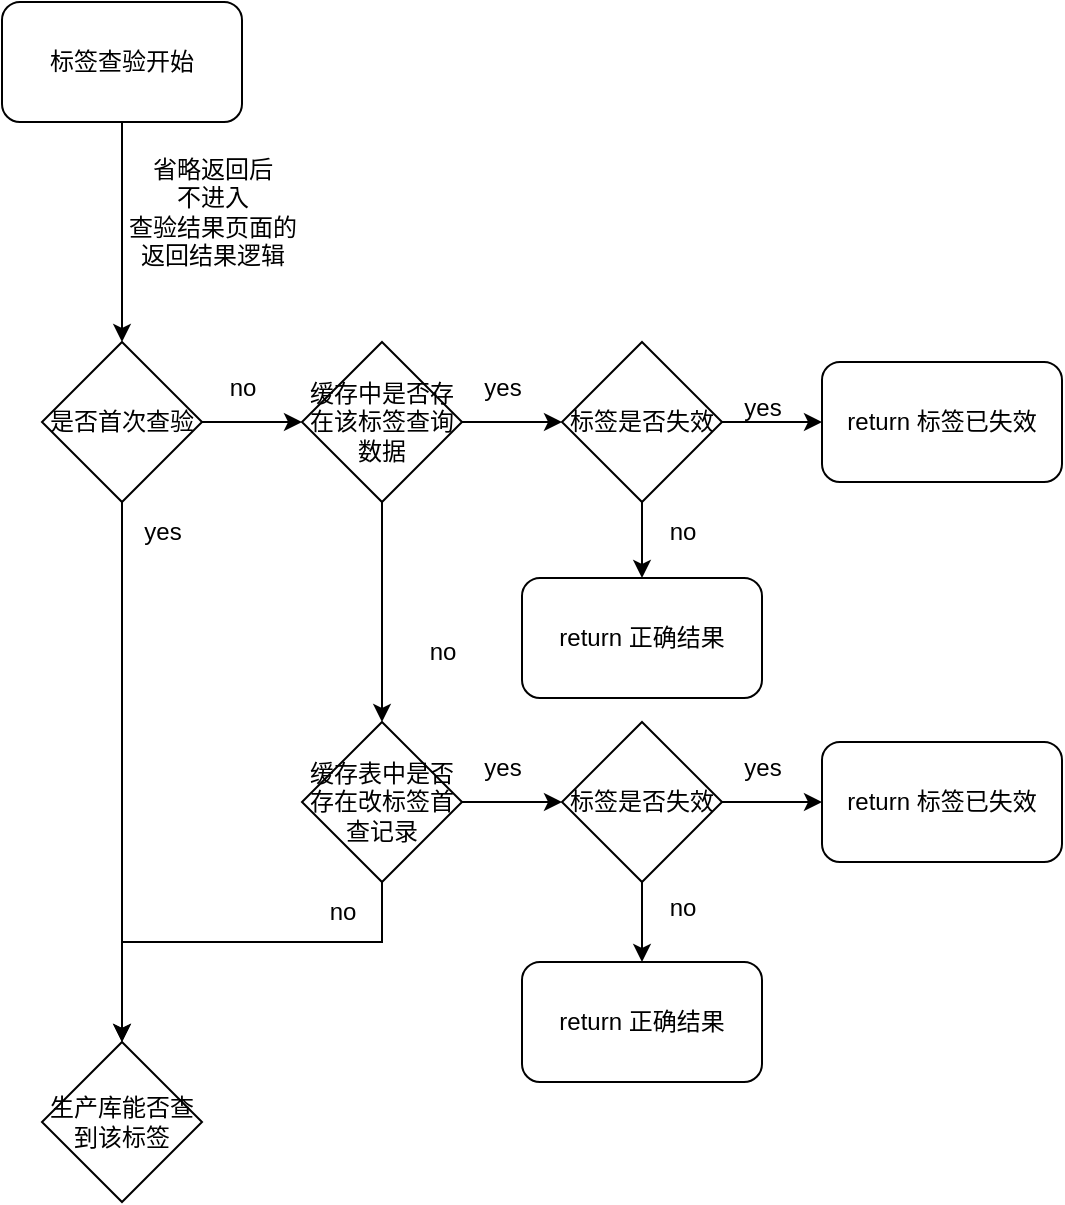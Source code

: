 <mxfile version="24.9.2">
  <diagram name="第 1 页" id="lSiaTIj4OIuvE5RLfEA7">
    <mxGraphModel dx="1195" dy="643" grid="1" gridSize="10" guides="1" tooltips="1" connect="1" arrows="1" fold="1" page="1" pageScale="1" pageWidth="1654" pageHeight="1169" math="0" shadow="0">
      <root>
        <mxCell id="0" />
        <mxCell id="1" parent="0" />
        <mxCell id="-JK384dIuW4JueM-Meeo-14" value="" style="edgeStyle=orthogonalEdgeStyle;rounded=0;orthogonalLoop=1;jettySize=auto;html=1;entryX=0.5;entryY=0;entryDx=0;entryDy=0;" edge="1" parent="1" source="-JK384dIuW4JueM-Meeo-12" target="-JK384dIuW4JueM-Meeo-16">
          <mxGeometry relative="1" as="geometry">
            <mxPoint x="600" y="330" as="targetPoint" />
          </mxGeometry>
        </mxCell>
        <mxCell id="-JK384dIuW4JueM-Meeo-12" value="标签查验开始" style="rounded=1;whiteSpace=wrap;html=1;" vertex="1" parent="1">
          <mxGeometry x="540" y="170" width="120" height="60" as="geometry" />
        </mxCell>
        <mxCell id="-JK384dIuW4JueM-Meeo-15" value="省略返回后&lt;div&gt;不进入&lt;div&gt;查验结果页面的&lt;/div&gt;&lt;div&gt;返回结果逻辑&lt;/div&gt;&lt;/div&gt;" style="text;html=1;align=center;verticalAlign=middle;resizable=0;points=[];autosize=1;strokeColor=none;fillColor=none;" vertex="1" parent="1">
          <mxGeometry x="590" y="240" width="110" height="70" as="geometry" />
        </mxCell>
        <mxCell id="-JK384dIuW4JueM-Meeo-18" value="" style="edgeStyle=orthogonalEdgeStyle;rounded=0;orthogonalLoop=1;jettySize=auto;html=1;" edge="1" parent="1" source="-JK384dIuW4JueM-Meeo-16" target="-JK384dIuW4JueM-Meeo-17">
          <mxGeometry relative="1" as="geometry" />
        </mxCell>
        <mxCell id="-JK384dIuW4JueM-Meeo-20" value="" style="edgeStyle=orthogonalEdgeStyle;rounded=0;orthogonalLoop=1;jettySize=auto;html=1;" edge="1" parent="1" source="-JK384dIuW4JueM-Meeo-16" target="-JK384dIuW4JueM-Meeo-19">
          <mxGeometry relative="1" as="geometry" />
        </mxCell>
        <mxCell id="-JK384dIuW4JueM-Meeo-16" value="是否首次查验" style="rhombus;whiteSpace=wrap;html=1;" vertex="1" parent="1">
          <mxGeometry x="560" y="340" width="80" height="80" as="geometry" />
        </mxCell>
        <mxCell id="-JK384dIuW4JueM-Meeo-26" value="" style="edgeStyle=orthogonalEdgeStyle;rounded=0;orthogonalLoop=1;jettySize=auto;html=1;entryX=0;entryY=0.5;entryDx=0;entryDy=0;" edge="1" parent="1" source="-JK384dIuW4JueM-Meeo-17" target="-JK384dIuW4JueM-Meeo-31">
          <mxGeometry relative="1" as="geometry">
            <mxPoint x="827.0" y="380" as="targetPoint" />
          </mxGeometry>
        </mxCell>
        <mxCell id="-JK384dIuW4JueM-Meeo-28" value="" style="edgeStyle=orthogonalEdgeStyle;rounded=0;orthogonalLoop=1;jettySize=auto;html=1;entryX=0.5;entryY=0;entryDx=0;entryDy=0;" edge="1" parent="1" source="-JK384dIuW4JueM-Meeo-17" target="-JK384dIuW4JueM-Meeo-38">
          <mxGeometry relative="1" as="geometry">
            <mxPoint x="730" y="470" as="targetPoint" />
          </mxGeometry>
        </mxCell>
        <mxCell id="-JK384dIuW4JueM-Meeo-17" value="缓存中是否存在该标签查询数据" style="rhombus;whiteSpace=wrap;html=1;" vertex="1" parent="1">
          <mxGeometry x="690" y="340" width="80" height="80" as="geometry" />
        </mxCell>
        <mxCell id="-JK384dIuW4JueM-Meeo-19" value="生产库能否查到该标签" style="rhombus;whiteSpace=wrap;html=1;" vertex="1" parent="1">
          <mxGeometry x="560" y="690" width="80" height="80" as="geometry" />
        </mxCell>
        <mxCell id="-JK384dIuW4JueM-Meeo-21" value="no" style="text;html=1;align=center;verticalAlign=middle;resizable=0;points=[];autosize=1;strokeColor=none;fillColor=none;" vertex="1" parent="1">
          <mxGeometry x="640" y="348" width="40" height="30" as="geometry" />
        </mxCell>
        <mxCell id="-JK384dIuW4JueM-Meeo-22" value="yes" style="text;html=1;align=center;verticalAlign=middle;resizable=0;points=[];autosize=1;strokeColor=none;fillColor=none;" vertex="1" parent="1">
          <mxGeometry x="600" y="420" width="40" height="30" as="geometry" />
        </mxCell>
        <mxCell id="-JK384dIuW4JueM-Meeo-29" value="yes" style="text;html=1;align=center;verticalAlign=middle;resizable=0;points=[];autosize=1;strokeColor=none;fillColor=none;" vertex="1" parent="1">
          <mxGeometry x="770" y="348" width="40" height="30" as="geometry" />
        </mxCell>
        <mxCell id="-JK384dIuW4JueM-Meeo-30" value="no" style="text;html=1;align=center;verticalAlign=middle;resizable=0;points=[];autosize=1;strokeColor=none;fillColor=none;" vertex="1" parent="1">
          <mxGeometry x="740" y="480" width="40" height="30" as="geometry" />
        </mxCell>
        <mxCell id="-JK384dIuW4JueM-Meeo-33" value="" style="edgeStyle=orthogonalEdgeStyle;rounded=0;orthogonalLoop=1;jettySize=auto;html=1;" edge="1" parent="1" source="-JK384dIuW4JueM-Meeo-31" target="-JK384dIuW4JueM-Meeo-32">
          <mxGeometry relative="1" as="geometry" />
        </mxCell>
        <mxCell id="-JK384dIuW4JueM-Meeo-36" value="" style="edgeStyle=orthogonalEdgeStyle;rounded=0;orthogonalLoop=1;jettySize=auto;html=1;" edge="1" parent="1" source="-JK384dIuW4JueM-Meeo-31" target="-JK384dIuW4JueM-Meeo-35">
          <mxGeometry relative="1" as="geometry" />
        </mxCell>
        <mxCell id="-JK384dIuW4JueM-Meeo-31" value="标签是否失效" style="rhombus;whiteSpace=wrap;html=1;" vertex="1" parent="1">
          <mxGeometry x="820" y="340" width="80" height="80" as="geometry" />
        </mxCell>
        <mxCell id="-JK384dIuW4JueM-Meeo-32" value="return 标签已失效" style="rounded=1;whiteSpace=wrap;html=1;" vertex="1" parent="1">
          <mxGeometry x="950" y="350" width="120" height="60" as="geometry" />
        </mxCell>
        <mxCell id="-JK384dIuW4JueM-Meeo-34" value="yes" style="text;html=1;align=center;verticalAlign=middle;resizable=0;points=[];autosize=1;strokeColor=none;fillColor=none;" vertex="1" parent="1">
          <mxGeometry x="900" y="358" width="40" height="30" as="geometry" />
        </mxCell>
        <mxCell id="-JK384dIuW4JueM-Meeo-35" value="return 正确结果" style="rounded=1;whiteSpace=wrap;html=1;" vertex="1" parent="1">
          <mxGeometry x="800" y="458" width="120" height="60" as="geometry" />
        </mxCell>
        <mxCell id="-JK384dIuW4JueM-Meeo-37" value="no" style="text;html=1;align=center;verticalAlign=middle;resizable=0;points=[];autosize=1;strokeColor=none;fillColor=none;" vertex="1" parent="1">
          <mxGeometry x="860" y="420" width="40" height="30" as="geometry" />
        </mxCell>
        <mxCell id="-JK384dIuW4JueM-Meeo-40" value="" style="edgeStyle=orthogonalEdgeStyle;rounded=0;orthogonalLoop=1;jettySize=auto;html=1;entryX=0;entryY=0.5;entryDx=0;entryDy=0;" edge="1" parent="1" source="-JK384dIuW4JueM-Meeo-38" target="-JK384dIuW4JueM-Meeo-43">
          <mxGeometry relative="1" as="geometry">
            <mxPoint x="830" y="570" as="targetPoint" />
          </mxGeometry>
        </mxCell>
        <mxCell id="-JK384dIuW4JueM-Meeo-56" value="" style="edgeStyle=orthogonalEdgeStyle;rounded=0;orthogonalLoop=1;jettySize=auto;html=1;entryX=0.5;entryY=0;entryDx=0;entryDy=0;exitX=0.5;exitY=1;exitDx=0;exitDy=0;" edge="1" parent="1" source="-JK384dIuW4JueM-Meeo-38" target="-JK384dIuW4JueM-Meeo-19">
          <mxGeometry relative="1" as="geometry">
            <mxPoint x="630" y="570" as="targetPoint" />
            <Array as="points">
              <mxPoint x="730" y="640" />
              <mxPoint x="600" y="640" />
            </Array>
          </mxGeometry>
        </mxCell>
        <mxCell id="-JK384dIuW4JueM-Meeo-38" value="缓存表中是否存在改标签首查记录" style="rhombus;whiteSpace=wrap;html=1;" vertex="1" parent="1">
          <mxGeometry x="690" y="530" width="80" height="80" as="geometry" />
        </mxCell>
        <mxCell id="-JK384dIuW4JueM-Meeo-42" value="yes" style="text;html=1;align=center;verticalAlign=middle;resizable=0;points=[];autosize=1;strokeColor=none;fillColor=none;" vertex="1" parent="1">
          <mxGeometry x="770" y="538" width="40" height="30" as="geometry" />
        </mxCell>
        <mxCell id="-JK384dIuW4JueM-Meeo-45" value="" style="edgeStyle=orthogonalEdgeStyle;rounded=0;orthogonalLoop=1;jettySize=auto;html=1;" edge="1" parent="1" source="-JK384dIuW4JueM-Meeo-43" target="-JK384dIuW4JueM-Meeo-44">
          <mxGeometry relative="1" as="geometry" />
        </mxCell>
        <mxCell id="-JK384dIuW4JueM-Meeo-48" value="" style="edgeStyle=orthogonalEdgeStyle;rounded=0;orthogonalLoop=1;jettySize=auto;html=1;" edge="1" parent="1" source="-JK384dIuW4JueM-Meeo-43" target="-JK384dIuW4JueM-Meeo-47">
          <mxGeometry relative="1" as="geometry" />
        </mxCell>
        <mxCell id="-JK384dIuW4JueM-Meeo-43" value="标签是否失效" style="rhombus;whiteSpace=wrap;html=1;" vertex="1" parent="1">
          <mxGeometry x="820" y="530" width="80" height="80" as="geometry" />
        </mxCell>
        <mxCell id="-JK384dIuW4JueM-Meeo-44" value="return 标签已失效" style="rounded=1;whiteSpace=wrap;html=1;" vertex="1" parent="1">
          <mxGeometry x="950" y="540" width="120" height="60" as="geometry" />
        </mxCell>
        <mxCell id="-JK384dIuW4JueM-Meeo-46" value="yes" style="text;html=1;align=center;verticalAlign=middle;resizable=0;points=[];autosize=1;strokeColor=none;fillColor=none;" vertex="1" parent="1">
          <mxGeometry x="900" y="538" width="40" height="30" as="geometry" />
        </mxCell>
        <mxCell id="-JK384dIuW4JueM-Meeo-47" value="return 正确结果" style="rounded=1;whiteSpace=wrap;html=1;" vertex="1" parent="1">
          <mxGeometry x="800" y="650" width="120" height="60" as="geometry" />
        </mxCell>
        <mxCell id="-JK384dIuW4JueM-Meeo-49" value="no" style="text;html=1;align=center;verticalAlign=middle;resizable=0;points=[];autosize=1;strokeColor=none;fillColor=none;" vertex="1" parent="1">
          <mxGeometry x="860" y="608" width="40" height="30" as="geometry" />
        </mxCell>
        <mxCell id="-JK384dIuW4JueM-Meeo-53" value="no" style="text;html=1;align=center;verticalAlign=middle;resizable=0;points=[];autosize=1;strokeColor=none;fillColor=none;" vertex="1" parent="1">
          <mxGeometry x="690" y="610" width="40" height="30" as="geometry" />
        </mxCell>
      </root>
    </mxGraphModel>
  </diagram>
</mxfile>
